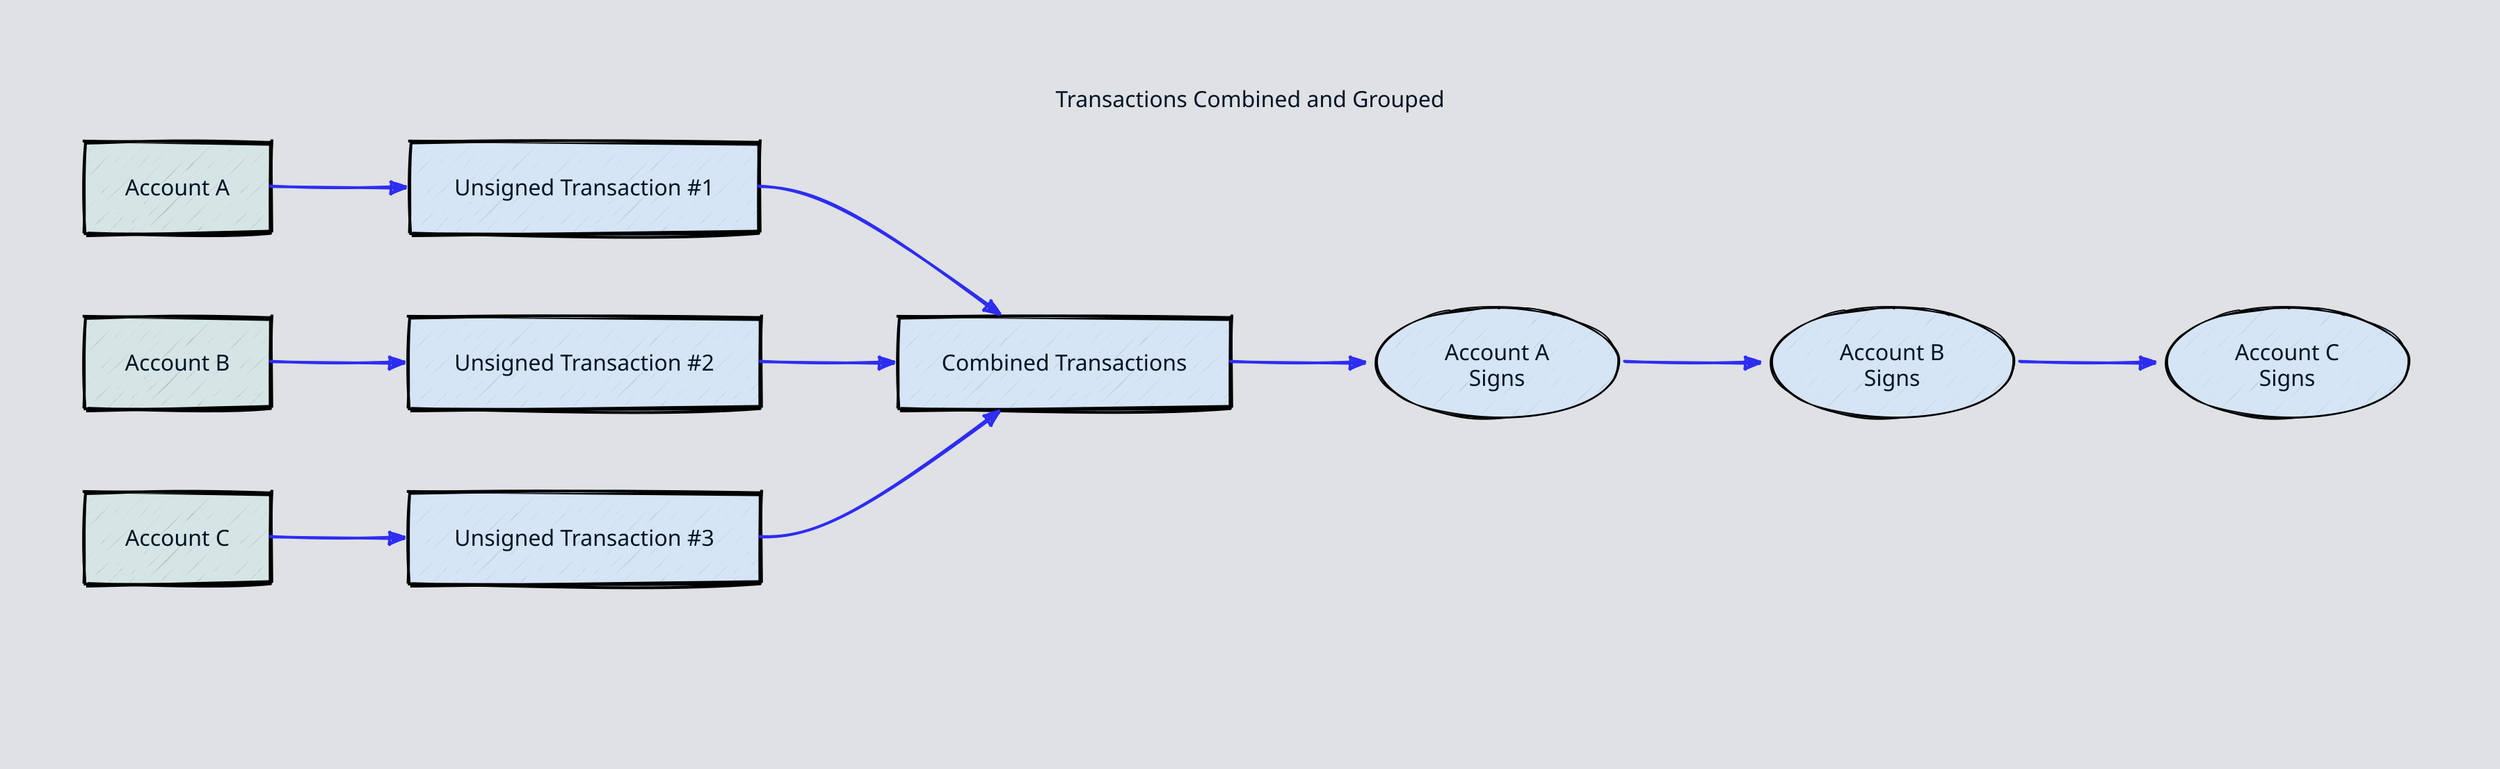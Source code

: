vars: {
    d2-config: {
      pad: 60
      layout-engine: dagre
      sketch: true
      theme-overrides: {
        N1: "#001324"
        N2: "#192A39"
        N4: "#4C5965"
        N5: "#7F8991"
        N7: "#dfe1e5"
        B1: "#2D2DF1"
        B2: "#4444ED"
        B3: "#6C6CF1"
        B4: "#9595F5"
        B5: "#BFBFF9"
        B6: "#E9E9FD"
        AA4: "#FF7F48"
        AA5: "#FF7F48"
        AB4: "#FF7F48"
        AB5: "#FF7F48"
      }
    }
  }
  direction: right
  
  # Account boxes on the left
  acctA: Account A {
    shape: rectangle
    style: {
      fill: "#d5e5e5"
      stroke: "#000000"
    }
  }
  
  acctB: Account B {
    shape: rectangle
    style: {
      fill: "#d5e5e5"
      stroke: "#000000"
    }
  }
  
  acctC: Account C {
    shape: rectangle
    style: {
      fill: "#d5e5e5"
      stroke: "#000000"
    }
  }
  
  # Unsigned Transaction boxes
  unsignedTxn1: "Unsigned Transaction #1" {
    shape: rectangle
    style: {
      fill: "#d5e5f5"
      stroke: "#000000"
    }
  }
  
  unsignedTxn2: "Unsigned Transaction #2" {
    shape: rectangle
    style: {
      fill: "#d5e5f5"
      stroke: "#000000"
    }
  }
  
  unsignedTxn3: "Unsigned Transaction #3" {
    shape: rectangle
    style: {
      fill: "#d5e5f5"
      stroke: "#000000"
    }
  }
  
  # Combined Transactions box
  cmbTxn: Combined Transactions {
    shape: rectangle
    style: {
      fill: "#d5e5f5"
      stroke: "#000000"
    }
  }
  
  # Signing accounts (semi-circles)
  acctASigns: Account A\nSigns {
    shape: oval
    style: {
      fill: "#d5e5f5"
      stroke: "#000000"
      stroke-width: 1
    }
  }
  
  acctBSigns: Account B\nSigns {
    shape: oval
    style: {
      fill: "#d5e5f5"
      stroke: "#000000"
      stroke-width: 1
    }
  }
  
  acctCSigns: Account C\nSigns {
    shape: oval
    style: {
      fill: "#d5e5f5"
      stroke: "#000000"
      stroke-width: 1
    }
  }
  
  # Connections
  acctA -> unsignedTxn1
  acctB -> unsignedTxn2
  acctC -> unsignedTxn3
  
  unsignedTxn1 -> cmbTxn
  unsignedTxn2 -> cmbTxn
  unsignedTxn3 -> cmbTxn
  
  cmbTxn -> acctASigns
  acctASigns -> acctBSigns
  acctBSigns -> acctCSigns
  
  # Labels and annotations
  txn1: Transactions Combined and Grouped {
    shape: text
    near: top-center
  }
  
  txn2: |md
    - Initial Transactions can be created by 1 or more Accounts or MultiSig Accounts
    - Must be signed by Account/Multisig Private Key
  | {
    shape: text
    near: bottom-center
    direction: down
  }